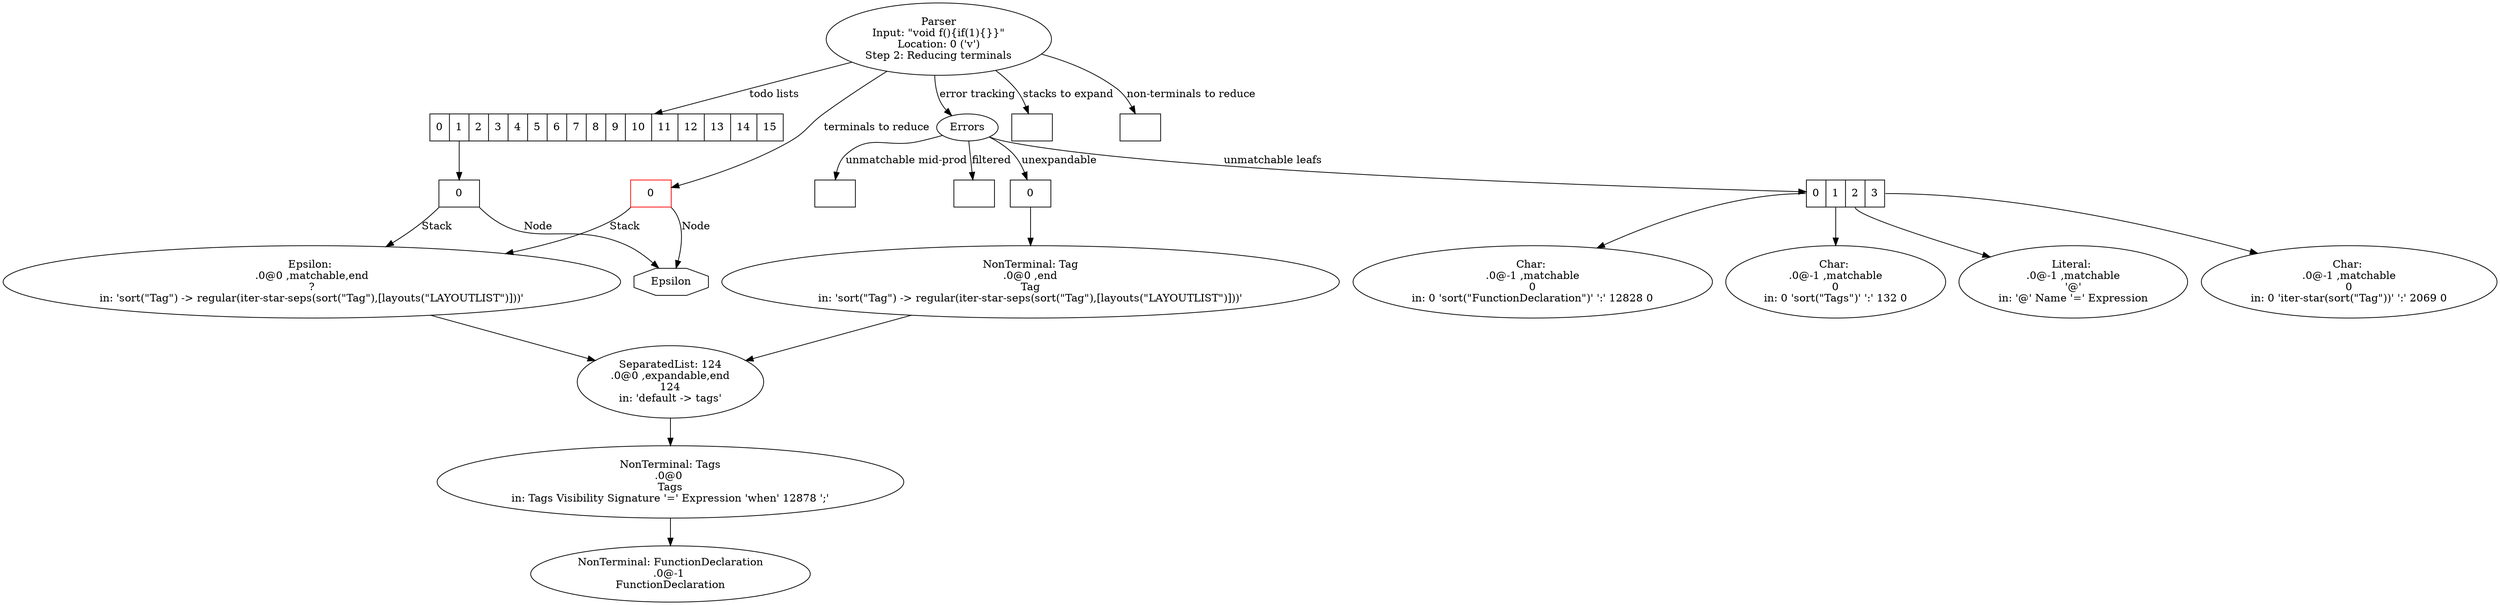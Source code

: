 digraph Parser {
"Parser"["label"="Parser\nInput: \"void f(){if(1){}}\"\nLocation: 0 ('v')\nStep 2: Reducing terminals"];
"todo-1"["label"="<0> 0", "shape"="record"];
"-2"["label"="Epsilon: \n.0@0 ,matchable,end\n?\nin: 'sort(\"Tag\") -> regular(\iter-star-seps(sort(\"Tag\"),[layouts(\"LAYOUTLIST\")]))'"];
"124"["label"="SeparatedList: 124\n.0@0 ,expandable,end\n124\nin: 'default -> tags'"];
"12858"["label"="NonTerminal: Tags\n.0@0 \nTags\nin: Tags Visibility Signature '=' Expression 'when' 12878 ';'"];
"-1"["label"="NonTerminal: FunctionDeclaration\n.0@-1 \nFunctionDeclaration"];
"12858" -> "-1";
"124" -> "12858";
"-2" -> "124";
"todo-1":"0":sw -> "-2"["label"="Stack"];
"46484886"["shape"="octagon", "label"="Epsilon"];
"todo-1":"0":se -> "46484886"["label"="Node"];
"todoLists":"1" -> "todo-1";
"todoLists"["label"="<0> 0 | <1> 1 | <2> 2 | <3> 3 | <4> 4 | <5> 5 | <6> 6 | <7> 7 | <8> 8 | <9> 9 | <10> 10 | <11> 11 | <12> 12 | <13> 13 | <14> 14 | <15> 15", "shape"="record"];
"Parser" -> "todoLists"["label"="todo lists"];
"stacksToExpand"["label"="", "shape"="record"];
"Parser" -> "stacksToExpand"["label"="stacks to expand"];
"terminalsToReduce"["label"="<0> 0", "shape"="record", "color"="red"];
"terminalsToReduce":"0":sw -> "-2"["label"="Stack"];
"terminalsToReduce":"0":se -> "46484886"["label"="Node"];
"Parser" -> "terminalsToReduce"["label"="terminals to reduce"];
"nonTerminalsToReduce"["label"="", "shape"="record"];
"Parser" -> "nonTerminalsToReduce"["label"="non-terminals to reduce"];
"122"["label"="NonTerminal: Tag\n.0@0 ,end\nTag\nin: 'sort(\"Tag\") -> regular(\iter-star-seps(sort(\"Tag\"),[layouts(\"LAYOUTLIST\")]))'"];
"122" -> "124";
"unexpandableNodes":"0" -> "122";
"unexpandableNodes"["label"="<0> 0", "shape"="record"];
"12824"["label"="Char: \n.0@-1 ,matchable\n0\nin: 0 'sort(\"FunctionDeclaration\")' ':' 12828 0"];
"unmatchableLeafNodes":"0" -> "12824";
"128"["label"="Char: \n.0@-1 ,matchable\n0\nin: 0 'sort(\"Tags\")' ':' 132 0"];
"unmatchableLeafNodes":"1" -> "128";
"2043"["label"="Literal: \n.0@-1 ,matchable\n'@'\nin: '@' Name '=' Expression"];
"unmatchableLeafNodes":"2" -> "2043";
"2065"["label"="Char: \n.0@-1 ,matchable\n0\nin: 0 '\iter-star(sort(\"Tag\"))' ':' 2069 0"];
"unmatchableLeafNodes":"3" -> "2065";
"unmatchableLeafNodes"["label"="<0> 0 | <1> 1 | <2> 2 | <3> 3", "shape"="record"];
"unmatchableMidProductionNodes"["shape"="record", "label"=""];
"filteredNodes"["label"="", "shape"="record"];
"error"["label"="Errors"];
"Parser" -> "error"["label"="error tracking"];
"error" -> "unexpandableNodes"["label"="unexpandable"];
"error" -> "unmatchableLeafNodes"["label"="unmatchable leafs"];
"error" -> "unmatchableMidProductionNodes"["label"="unmatchable mid-prod"];
"error" -> "filteredNodes"["label"="filtered"];
}
